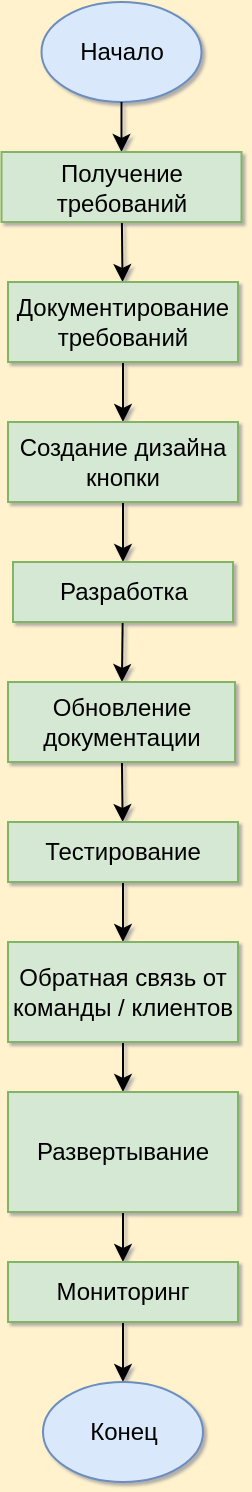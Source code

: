 <mxfile version="28.0.6">
  <diagram name="Страница — 1" id="COEfMLSX3JLMGwPMXzd9">
    <mxGraphModel dx="1678" dy="884" grid="1" gridSize="10" guides="1" tooltips="1" connect="1" arrows="1" fold="1" page="1" pageScale="1" pageWidth="827" pageHeight="1169" background="#FFF2CC" math="0" shadow="1">
      <root>
        <mxCell id="0" />
        <mxCell id="1" parent="0" />
        <mxCell id="xi0POnuoz5Yw0MSTB47i-1" value="Начало" style="ellipse;whiteSpace=wrap;html=1;fillColor=#dae8fc;strokeColor=#6c8ebf;gradientColor=none;" vertex="1" parent="1">
          <mxGeometry x="241.75" y="10" width="80" height="50" as="geometry" />
        </mxCell>
        <mxCell id="xi0POnuoz5Yw0MSTB47i-3" value="" style="endArrow=classic;html=1;rounded=0;" edge="1" parent="1" source="xi0POnuoz5Yw0MSTB47i-1" target="xi0POnuoz5Yw0MSTB47i-25">
          <mxGeometry width="50" height="50" relative="1" as="geometry">
            <mxPoint x="400" y="230" as="sourcePoint" />
            <mxPoint x="450" y="180" as="targetPoint" />
          </mxGeometry>
        </mxCell>
        <mxCell id="xi0POnuoz5Yw0MSTB47i-15" value="" style="endArrow=classic;html=1;rounded=0;" edge="1" parent="1" source="xi0POnuoz5Yw0MSTB47i-25" target="xi0POnuoz5Yw0MSTB47i-27">
          <mxGeometry width="50" height="50" relative="1" as="geometry">
            <mxPoint x="440" y="180" as="sourcePoint" />
            <mxPoint x="440" y="230" as="targetPoint" />
          </mxGeometry>
        </mxCell>
        <mxCell id="xi0POnuoz5Yw0MSTB47i-16" value="" style="endArrow=classic;html=1;rounded=0;" edge="1" parent="1" source="xi0POnuoz5Yw0MSTB47i-26" target="xi0POnuoz5Yw0MSTB47i-28">
          <mxGeometry width="50" height="50" relative="1" as="geometry">
            <mxPoint x="520" y="320" as="sourcePoint" />
            <mxPoint x="520" y="370" as="targetPoint" />
          </mxGeometry>
        </mxCell>
        <mxCell id="xi0POnuoz5Yw0MSTB47i-17" value="" style="endArrow=classic;html=1;rounded=0;" edge="1" parent="1" source="xi0POnuoz5Yw0MSTB47i-27" target="xi0POnuoz5Yw0MSTB47i-26">
          <mxGeometry width="50" height="50" relative="1" as="geometry">
            <mxPoint x="550" y="350" as="sourcePoint" />
            <mxPoint x="550" y="400" as="targetPoint" />
          </mxGeometry>
        </mxCell>
        <mxCell id="xi0POnuoz5Yw0MSTB47i-18" value="" style="endArrow=classic;html=1;rounded=0;" edge="1" parent="1" source="xi0POnuoz5Yw0MSTB47i-30" target="xi0POnuoz5Yw0MSTB47i-31">
          <mxGeometry width="50" height="50" relative="1" as="geometry">
            <mxPoint x="650" y="390" as="sourcePoint" />
            <mxPoint x="650" y="440" as="targetPoint" />
          </mxGeometry>
        </mxCell>
        <mxCell id="xi0POnuoz5Yw0MSTB47i-19" value="" style="endArrow=classic;html=1;rounded=0;" edge="1" parent="1" source="xi0POnuoz5Yw0MSTB47i-31" target="xi0POnuoz5Yw0MSTB47i-32">
          <mxGeometry width="50" height="50" relative="1" as="geometry">
            <mxPoint x="650" y="420" as="sourcePoint" />
            <mxPoint x="650" y="470" as="targetPoint" />
          </mxGeometry>
        </mxCell>
        <mxCell id="xi0POnuoz5Yw0MSTB47i-20" value="" style="endArrow=classic;html=1;rounded=0;" edge="1" parent="1" source="xi0POnuoz5Yw0MSTB47i-29" target="xi0POnuoz5Yw0MSTB47i-30">
          <mxGeometry width="50" height="50" relative="1" as="geometry">
            <mxPoint x="640" y="430" as="sourcePoint" />
            <mxPoint x="640" y="480" as="targetPoint" />
          </mxGeometry>
        </mxCell>
        <mxCell id="xi0POnuoz5Yw0MSTB47i-21" value="" style="endArrow=classic;html=1;rounded=0;" edge="1" parent="1" source="xi0POnuoz5Yw0MSTB47i-28" target="xi0POnuoz5Yw0MSTB47i-29">
          <mxGeometry width="50" height="50" relative="1" as="geometry">
            <mxPoint x="580" y="460" as="sourcePoint" />
            <mxPoint x="580" y="510" as="targetPoint" />
          </mxGeometry>
        </mxCell>
        <mxCell id="xi0POnuoz5Yw0MSTB47i-22" value="" style="endArrow=classic;html=1;rounded=0;" edge="1" parent="1" source="xi0POnuoz5Yw0MSTB47i-32" target="xi0POnuoz5Yw0MSTB47i-36">
          <mxGeometry width="50" height="50" relative="1" as="geometry">
            <mxPoint x="310" y="730" as="sourcePoint" />
            <mxPoint x="310" y="780" as="targetPoint" />
          </mxGeometry>
        </mxCell>
        <mxCell id="xi0POnuoz5Yw0MSTB47i-23" value="" style="endArrow=classic;html=1;rounded=0;" edge="1" parent="1" source="xi0POnuoz5Yw0MSTB47i-36" target="xi0POnuoz5Yw0MSTB47i-24">
          <mxGeometry width="50" height="50" relative="1" as="geometry">
            <mxPoint x="330" y="830" as="sourcePoint" />
            <mxPoint x="285" y="850" as="targetPoint" />
          </mxGeometry>
        </mxCell>
        <mxCell id="xi0POnuoz5Yw0MSTB47i-24" value="Конец" style="ellipse;whiteSpace=wrap;html=1;fillColor=#dae8fc;strokeColor=#6c8ebf;gradientColor=none;" vertex="1" parent="1">
          <mxGeometry x="242.5" y="700" width="80" height="50" as="geometry" />
        </mxCell>
        <mxCell id="xi0POnuoz5Yw0MSTB47i-25" value="Получение требований" style="rounded=0;whiteSpace=wrap;html=1;fillColor=#d5e8d4;strokeColor=#82b366;" vertex="1" parent="1">
          <mxGeometry x="221.75" y="85" width="120" height="35" as="geometry" />
        </mxCell>
        <mxCell id="xi0POnuoz5Yw0MSTB47i-26" value="Создание дизайна кнопки" style="rounded=0;whiteSpace=wrap;html=1;fillColor=#d5e8d4;strokeColor=#82b366;" vertex="1" parent="1">
          <mxGeometry x="225" y="220" width="115" height="40" as="geometry" />
        </mxCell>
        <mxCell id="xi0POnuoz5Yw0MSTB47i-27" value="Документирование требований" style="rounded=0;whiteSpace=wrap;html=1;fillColor=#d5e8d4;strokeColor=#82b366;" vertex="1" parent="1">
          <mxGeometry x="225" y="150" width="115" height="40" as="geometry" />
        </mxCell>
        <mxCell id="xi0POnuoz5Yw0MSTB47i-28" value="Разработка" style="rounded=0;whiteSpace=wrap;html=1;fillColor=#d5e8d4;strokeColor=#82b366;" vertex="1" parent="1">
          <mxGeometry x="227.5" y="290" width="110" height="30" as="geometry" />
        </mxCell>
        <mxCell id="xi0POnuoz5Yw0MSTB47i-29" value="Обновление документации" style="rounded=0;whiteSpace=wrap;html=1;fillColor=#d5e8d4;strokeColor=#82b366;" vertex="1" parent="1">
          <mxGeometry x="225" y="350" width="113.5" height="40" as="geometry" />
        </mxCell>
        <mxCell id="xi0POnuoz5Yw0MSTB47i-30" value="Тестирование" style="rounded=0;whiteSpace=wrap;html=1;fillColor=#d5e8d4;strokeColor=#82b366;" vertex="1" parent="1">
          <mxGeometry x="225" y="420" width="115" height="30" as="geometry" />
        </mxCell>
        <mxCell id="xi0POnuoz5Yw0MSTB47i-31" value="Обратная связь от команды / клиентов" style="rounded=0;whiteSpace=wrap;html=1;fillColor=#d5e8d4;strokeColor=#82b366;" vertex="1" parent="1">
          <mxGeometry x="225" y="480" width="115" height="50" as="geometry" />
        </mxCell>
        <mxCell id="xi0POnuoz5Yw0MSTB47i-32" value="Развертывание" style="rounded=0;whiteSpace=wrap;html=1;fillColor=#d5e8d4;strokeColor=#82b366;" vertex="1" parent="1">
          <mxGeometry x="225" y="555" width="115" height="60" as="geometry" />
        </mxCell>
        <mxCell id="xi0POnuoz5Yw0MSTB47i-36" value="Мониторинг" style="rounded=0;whiteSpace=wrap;html=1;fillColor=#d5e8d4;strokeColor=#82b366;" vertex="1" parent="1">
          <mxGeometry x="225" y="640" width="115" height="30" as="geometry" />
        </mxCell>
      </root>
    </mxGraphModel>
  </diagram>
</mxfile>

